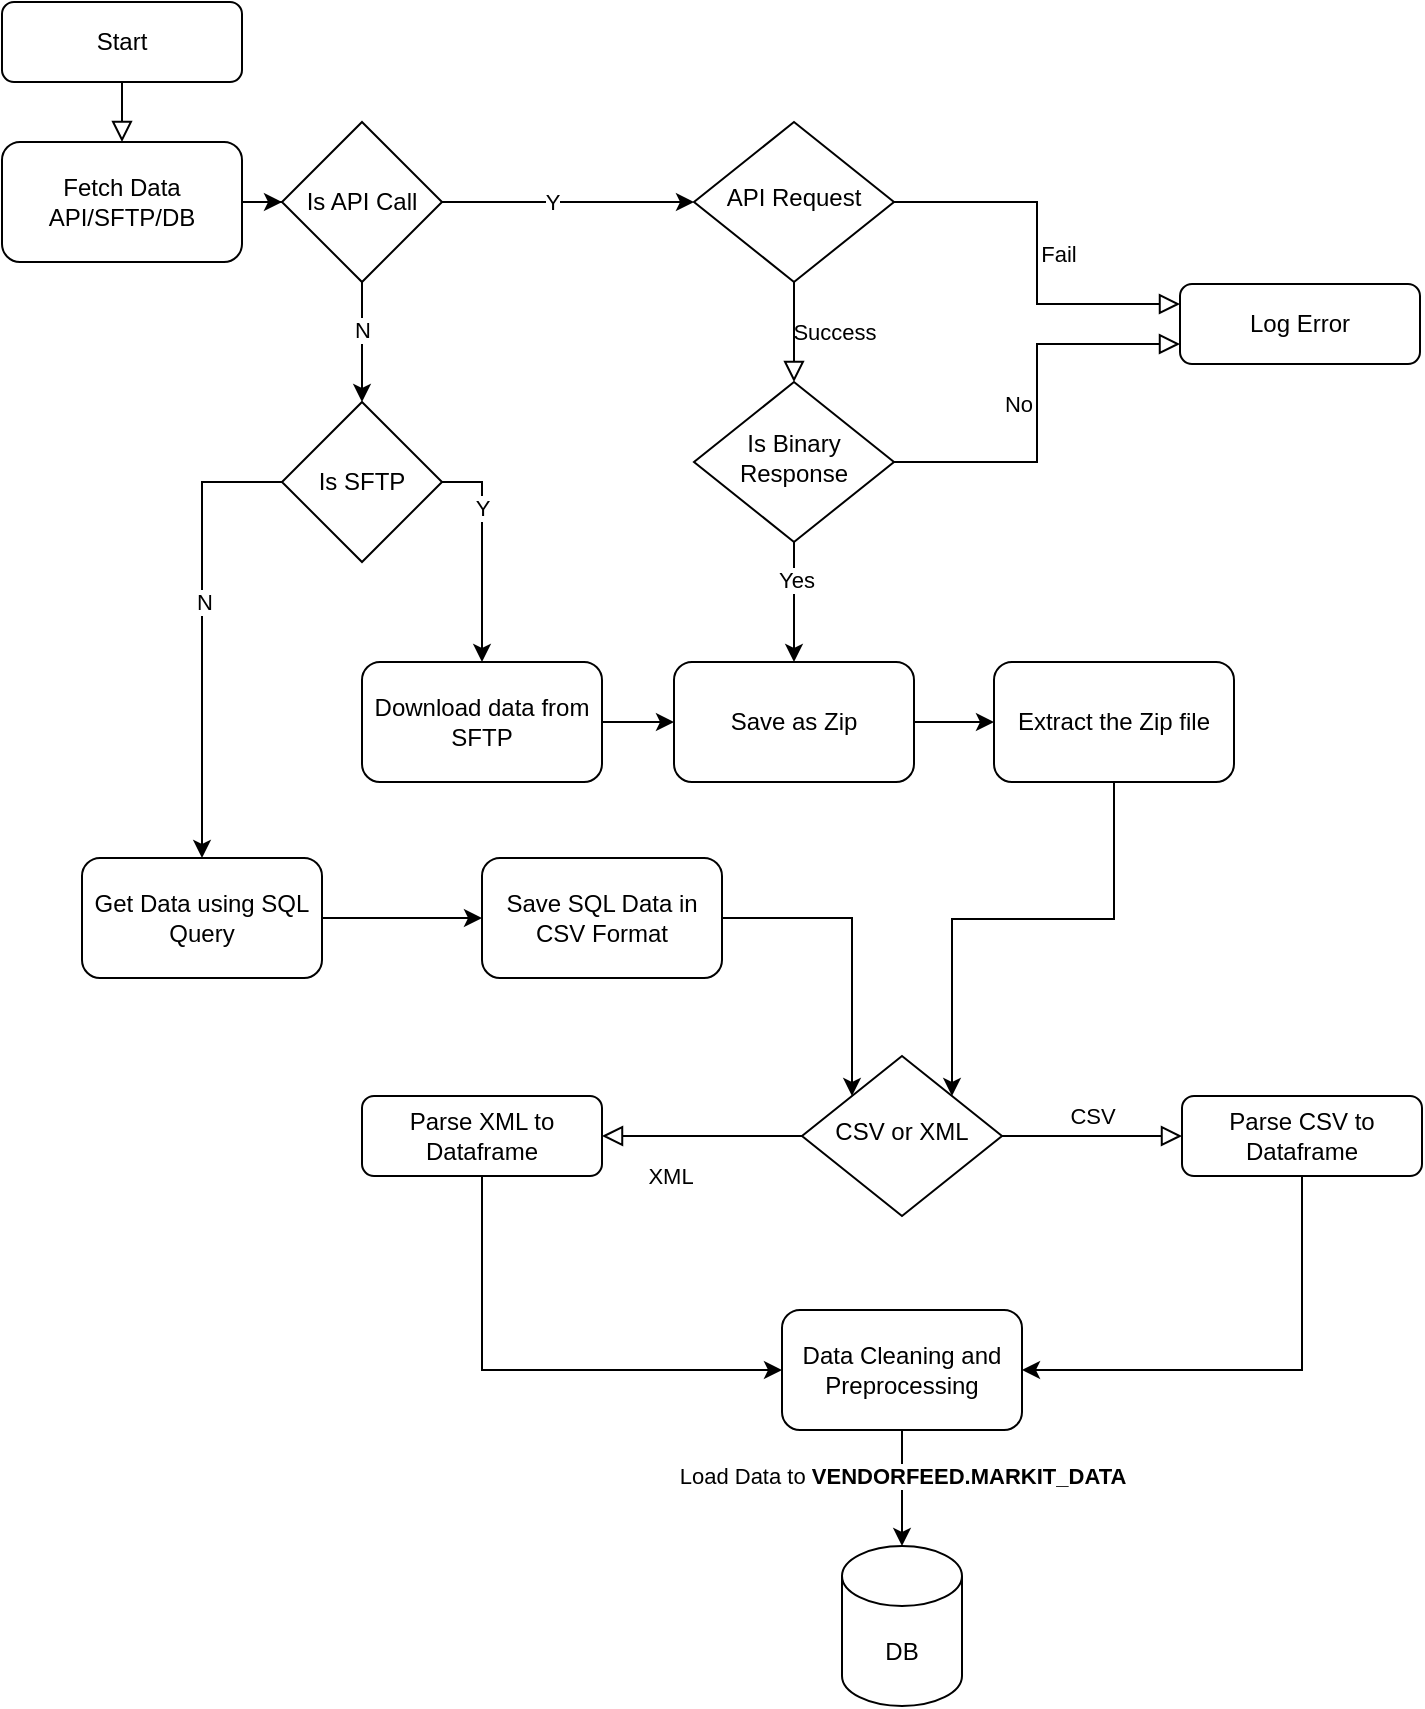 <mxfile version="25.0.1">
  <diagram id="C5RBs43oDa-KdzZeNtuy" name="Page-1">
    <mxGraphModel dx="1242" dy="819" grid="1" gridSize="10" guides="1" tooltips="1" connect="1" arrows="1" fold="1" page="1" pageScale="1" pageWidth="827" pageHeight="1169" math="0" shadow="0">
      <root>
        <mxCell id="WIyWlLk6GJQsqaUBKTNV-0" />
        <mxCell id="WIyWlLk6GJQsqaUBKTNV-1" parent="WIyWlLk6GJQsqaUBKTNV-0" />
        <mxCell id="WIyWlLk6GJQsqaUBKTNV-2" value="" style="rounded=0;html=1;jettySize=auto;orthogonalLoop=1;fontSize=11;endArrow=block;endFill=0;endSize=8;strokeWidth=1;shadow=0;labelBackgroundColor=none;edgeStyle=orthogonalEdgeStyle;entryX=0.5;entryY=0;entryDx=0;entryDy=0;" parent="WIyWlLk6GJQsqaUBKTNV-1" source="WIyWlLk6GJQsqaUBKTNV-3" target="ON_xVF4CwLUAhyaOUKDL-0" edge="1">
          <mxGeometry relative="1" as="geometry" />
        </mxCell>
        <mxCell id="WIyWlLk6GJQsqaUBKTNV-3" value="Start" style="rounded=1;whiteSpace=wrap;html=1;fontSize=12;glass=0;strokeWidth=1;shadow=0;" parent="WIyWlLk6GJQsqaUBKTNV-1" vertex="1">
          <mxGeometry x="50" y="30" width="120" height="40" as="geometry" />
        </mxCell>
        <mxCell id="WIyWlLk6GJQsqaUBKTNV-4" value="Success" style="rounded=0;html=1;jettySize=auto;orthogonalLoop=1;fontSize=11;endArrow=block;endFill=0;endSize=8;strokeWidth=1;shadow=0;labelBackgroundColor=none;edgeStyle=orthogonalEdgeStyle;" parent="WIyWlLk6GJQsqaUBKTNV-1" source="WIyWlLk6GJQsqaUBKTNV-6" target="qupqHcWPg421VTkxKgoq-2" edge="1">
          <mxGeometry y="20" relative="1" as="geometry">
            <mxPoint as="offset" />
          </mxGeometry>
        </mxCell>
        <mxCell id="WIyWlLk6GJQsqaUBKTNV-5" value="Fail" style="edgeStyle=orthogonalEdgeStyle;rounded=0;html=1;jettySize=auto;orthogonalLoop=1;fontSize=11;endArrow=block;endFill=0;endSize=8;strokeWidth=1;shadow=0;labelBackgroundColor=none;entryX=0;entryY=0.25;entryDx=0;entryDy=0;" parent="WIyWlLk6GJQsqaUBKTNV-1" source="WIyWlLk6GJQsqaUBKTNV-6" target="WIyWlLk6GJQsqaUBKTNV-7" edge="1">
          <mxGeometry y="10" relative="1" as="geometry">
            <mxPoint as="offset" />
          </mxGeometry>
        </mxCell>
        <mxCell id="WIyWlLk6GJQsqaUBKTNV-6" value="API Request" style="rhombus;whiteSpace=wrap;html=1;shadow=0;fontFamily=Helvetica;fontSize=12;align=center;strokeWidth=1;spacing=6;spacingTop=-4;" parent="WIyWlLk6GJQsqaUBKTNV-1" vertex="1">
          <mxGeometry x="396" y="90" width="100" height="80" as="geometry" />
        </mxCell>
        <mxCell id="WIyWlLk6GJQsqaUBKTNV-7" value="Log Error" style="rounded=1;whiteSpace=wrap;html=1;fontSize=12;glass=0;strokeWidth=1;shadow=0;" parent="WIyWlLk6GJQsqaUBKTNV-1" vertex="1">
          <mxGeometry x="639" y="171" width="120" height="40" as="geometry" />
        </mxCell>
        <mxCell id="WIyWlLk6GJQsqaUBKTNV-8" value="XML" style="rounded=0;html=1;jettySize=auto;orthogonalLoop=1;fontSize=11;endArrow=block;endFill=0;endSize=8;strokeWidth=1;shadow=0;labelBackgroundColor=none;edgeStyle=orthogonalEdgeStyle;" parent="WIyWlLk6GJQsqaUBKTNV-1" source="WIyWlLk6GJQsqaUBKTNV-10" target="WIyWlLk6GJQsqaUBKTNV-11" edge="1">
          <mxGeometry x="0.333" y="20" relative="1" as="geometry">
            <mxPoint as="offset" />
          </mxGeometry>
        </mxCell>
        <mxCell id="WIyWlLk6GJQsqaUBKTNV-9" value="CSV" style="edgeStyle=orthogonalEdgeStyle;rounded=0;html=1;jettySize=auto;orthogonalLoop=1;fontSize=11;endArrow=block;endFill=0;endSize=8;strokeWidth=1;shadow=0;labelBackgroundColor=none;" parent="WIyWlLk6GJQsqaUBKTNV-1" source="WIyWlLk6GJQsqaUBKTNV-10" target="WIyWlLk6GJQsqaUBKTNV-12" edge="1">
          <mxGeometry y="10" relative="1" as="geometry">
            <mxPoint as="offset" />
          </mxGeometry>
        </mxCell>
        <mxCell id="WIyWlLk6GJQsqaUBKTNV-10" value="CSV or XML" style="rhombus;whiteSpace=wrap;html=1;shadow=0;fontFamily=Helvetica;fontSize=12;align=center;strokeWidth=1;spacing=6;spacingTop=-4;" parent="WIyWlLk6GJQsqaUBKTNV-1" vertex="1">
          <mxGeometry x="450" y="557" width="100" height="80" as="geometry" />
        </mxCell>
        <mxCell id="ON_xVF4CwLUAhyaOUKDL-18" style="edgeStyle=orthogonalEdgeStyle;rounded=0;orthogonalLoop=1;jettySize=auto;html=1;entryX=0;entryY=0.5;entryDx=0;entryDy=0;" edge="1" parent="WIyWlLk6GJQsqaUBKTNV-1" source="WIyWlLk6GJQsqaUBKTNV-11" target="lzUQdhj4amosFNwFvth0-2">
          <mxGeometry relative="1" as="geometry">
            <Array as="points">
              <mxPoint x="290" y="714" />
            </Array>
          </mxGeometry>
        </mxCell>
        <mxCell id="WIyWlLk6GJQsqaUBKTNV-11" value="Parse XML to Dataframe" style="rounded=1;whiteSpace=wrap;html=1;fontSize=12;glass=0;strokeWidth=1;shadow=0;" parent="WIyWlLk6GJQsqaUBKTNV-1" vertex="1">
          <mxGeometry x="230" y="577" width="120" height="40" as="geometry" />
        </mxCell>
        <mxCell id="lzUQdhj4amosFNwFvth0-3" style="edgeStyle=orthogonalEdgeStyle;rounded=0;orthogonalLoop=1;jettySize=auto;html=1;entryX=1;entryY=0.5;entryDx=0;entryDy=0;" parent="WIyWlLk6GJQsqaUBKTNV-1" source="WIyWlLk6GJQsqaUBKTNV-12" target="lzUQdhj4amosFNwFvth0-2" edge="1">
          <mxGeometry relative="1" as="geometry">
            <Array as="points">
              <mxPoint x="700" y="714" />
            </Array>
          </mxGeometry>
        </mxCell>
        <mxCell id="WIyWlLk6GJQsqaUBKTNV-12" value="Parse CSV to Dataframe" style="rounded=1;whiteSpace=wrap;html=1;fontSize=12;glass=0;strokeWidth=1;shadow=0;" parent="WIyWlLk6GJQsqaUBKTNV-1" vertex="1">
          <mxGeometry x="640" y="577" width="120" height="40" as="geometry" />
        </mxCell>
        <mxCell id="qupqHcWPg421VTkxKgoq-1" style="edgeStyle=orthogonalEdgeStyle;rounded=0;orthogonalLoop=1;jettySize=auto;html=1;entryX=1;entryY=0;entryDx=0;entryDy=0;exitX=0.5;exitY=1;exitDx=0;exitDy=0;" parent="WIyWlLk6GJQsqaUBKTNV-1" source="lzUQdhj4amosFNwFvth0-0" target="WIyWlLk6GJQsqaUBKTNV-10" edge="1">
          <mxGeometry relative="1" as="geometry" />
        </mxCell>
        <mxCell id="lzUQdhj4amosFNwFvth0-1" style="edgeStyle=orthogonalEdgeStyle;rounded=0;orthogonalLoop=1;jettySize=auto;html=1;" parent="WIyWlLk6GJQsqaUBKTNV-1" source="qupqHcWPg421VTkxKgoq-0" target="lzUQdhj4amosFNwFvth0-0" edge="1">
          <mxGeometry relative="1" as="geometry" />
        </mxCell>
        <mxCell id="qupqHcWPg421VTkxKgoq-0" value="Save as Zip" style="rounded=1;whiteSpace=wrap;html=1;" parent="WIyWlLk6GJQsqaUBKTNV-1" vertex="1">
          <mxGeometry x="386" y="360" width="120" height="60" as="geometry" />
        </mxCell>
        <mxCell id="qupqHcWPg421VTkxKgoq-7" style="edgeStyle=orthogonalEdgeStyle;rounded=0;orthogonalLoop=1;jettySize=auto;html=1;entryX=0.5;entryY=0;entryDx=0;entryDy=0;" parent="WIyWlLk6GJQsqaUBKTNV-1" source="qupqHcWPg421VTkxKgoq-2" target="qupqHcWPg421VTkxKgoq-0" edge="1">
          <mxGeometry relative="1" as="geometry" />
        </mxCell>
        <mxCell id="qupqHcWPg421VTkxKgoq-10" value="Yes" style="edgeLabel;html=1;align=center;verticalAlign=middle;resizable=0;points=[];" parent="qupqHcWPg421VTkxKgoq-7" vertex="1" connectable="0">
          <mxGeometry x="-0.36" y="1" relative="1" as="geometry">
            <mxPoint as="offset" />
          </mxGeometry>
        </mxCell>
        <mxCell id="qupqHcWPg421VTkxKgoq-2" value="Is Binary Response" style="rhombus;whiteSpace=wrap;html=1;shadow=0;fontFamily=Helvetica;fontSize=12;align=center;strokeWidth=1;spacing=6;spacingTop=-4;" parent="WIyWlLk6GJQsqaUBKTNV-1" vertex="1">
          <mxGeometry x="396" y="220" width="100" height="80" as="geometry" />
        </mxCell>
        <mxCell id="qupqHcWPg421VTkxKgoq-4" value="No" style="edgeStyle=orthogonalEdgeStyle;rounded=0;html=1;jettySize=auto;orthogonalLoop=1;fontSize=11;endArrow=block;endFill=0;endSize=8;strokeWidth=1;shadow=0;labelBackgroundColor=none;exitX=1;exitY=0.5;exitDx=0;exitDy=0;entryX=0;entryY=0.75;entryDx=0;entryDy=0;" parent="WIyWlLk6GJQsqaUBKTNV-1" source="qupqHcWPg421VTkxKgoq-2" target="WIyWlLk6GJQsqaUBKTNV-7" edge="1">
          <mxGeometry y="10" relative="1" as="geometry">
            <mxPoint as="offset" />
            <mxPoint x="310" y="340" as="sourcePoint" />
            <mxPoint x="360" y="340" as="targetPoint" />
          </mxGeometry>
        </mxCell>
        <mxCell id="lzUQdhj4amosFNwFvth0-0" value="Extract the Zip file" style="rounded=1;whiteSpace=wrap;html=1;" parent="WIyWlLk6GJQsqaUBKTNV-1" vertex="1">
          <mxGeometry x="546" y="360" width="120" height="60" as="geometry" />
        </mxCell>
        <mxCell id="lzUQdhj4amosFNwFvth0-2" value="Data Cleaning and Preprocessing" style="rounded=1;whiteSpace=wrap;html=1;" parent="WIyWlLk6GJQsqaUBKTNV-1" vertex="1">
          <mxGeometry x="440" y="684" width="120" height="60" as="geometry" />
        </mxCell>
        <mxCell id="lzUQdhj4amosFNwFvth0-6" value="DB" style="shape=cylinder3;whiteSpace=wrap;html=1;boundedLbl=1;backgroundOutline=1;size=15;" parent="WIyWlLk6GJQsqaUBKTNV-1" vertex="1">
          <mxGeometry x="470" y="802" width="60" height="80" as="geometry" />
        </mxCell>
        <mxCell id="lzUQdhj4amosFNwFvth0-7" style="edgeStyle=orthogonalEdgeStyle;rounded=0;orthogonalLoop=1;jettySize=auto;html=1;entryX=0.5;entryY=0;entryDx=0;entryDy=0;entryPerimeter=0;" parent="WIyWlLk6GJQsqaUBKTNV-1" source="lzUQdhj4amosFNwFvth0-2" target="lzUQdhj4amosFNwFvth0-6" edge="1">
          <mxGeometry relative="1" as="geometry" />
        </mxCell>
        <mxCell id="lzUQdhj4amosFNwFvth0-8" value="Load Data to &lt;b&gt;VENDORFEED.MARKIT_DATA&lt;/b&gt;" style="edgeLabel;html=1;align=center;verticalAlign=middle;resizable=0;points=[];" parent="lzUQdhj4amosFNwFvth0-7" vertex="1" connectable="0">
          <mxGeometry x="-0.229" relative="1" as="geometry">
            <mxPoint as="offset" />
          </mxGeometry>
        </mxCell>
        <mxCell id="ON_xVF4CwLUAhyaOUKDL-1" style="edgeStyle=orthogonalEdgeStyle;rounded=0;orthogonalLoop=1;jettySize=auto;html=1;entryX=0;entryY=0.5;entryDx=0;entryDy=0;" edge="1" parent="WIyWlLk6GJQsqaUBKTNV-1" source="ON_xVF4CwLUAhyaOUKDL-0" target="ON_xVF4CwLUAhyaOUKDL-4">
          <mxGeometry relative="1" as="geometry" />
        </mxCell>
        <mxCell id="ON_xVF4CwLUAhyaOUKDL-0" value="Fetch Data&lt;br&gt;API/SFTP/DB" style="rounded=1;whiteSpace=wrap;html=1;" vertex="1" parent="WIyWlLk6GJQsqaUBKTNV-1">
          <mxGeometry x="50" y="100" width="120" height="60" as="geometry" />
        </mxCell>
        <mxCell id="ON_xVF4CwLUAhyaOUKDL-16" style="edgeStyle=orthogonalEdgeStyle;rounded=0;orthogonalLoop=1;jettySize=auto;html=1;entryX=0;entryY=0.5;entryDx=0;entryDy=0;" edge="1" parent="WIyWlLk6GJQsqaUBKTNV-1" source="ON_xVF4CwLUAhyaOUKDL-3" target="ON_xVF4CwLUAhyaOUKDL-15">
          <mxGeometry relative="1" as="geometry" />
        </mxCell>
        <mxCell id="ON_xVF4CwLUAhyaOUKDL-3" value="Get Data using SQL Query" style="rounded=1;whiteSpace=wrap;html=1;" vertex="1" parent="WIyWlLk6GJQsqaUBKTNV-1">
          <mxGeometry x="90" y="458" width="120" height="60" as="geometry" />
        </mxCell>
        <mxCell id="ON_xVF4CwLUAhyaOUKDL-5" style="edgeStyle=orthogonalEdgeStyle;rounded=0;orthogonalLoop=1;jettySize=auto;html=1;entryX=0;entryY=0.5;entryDx=0;entryDy=0;" edge="1" parent="WIyWlLk6GJQsqaUBKTNV-1" source="ON_xVF4CwLUAhyaOUKDL-4" target="WIyWlLk6GJQsqaUBKTNV-6">
          <mxGeometry relative="1" as="geometry" />
        </mxCell>
        <mxCell id="ON_xVF4CwLUAhyaOUKDL-6" value="Y" style="edgeLabel;html=1;align=center;verticalAlign=middle;resizable=0;points=[];" vertex="1" connectable="0" parent="ON_xVF4CwLUAhyaOUKDL-5">
          <mxGeometry x="-0.135" relative="1" as="geometry">
            <mxPoint as="offset" />
          </mxGeometry>
        </mxCell>
        <mxCell id="ON_xVF4CwLUAhyaOUKDL-9" style="edgeStyle=orthogonalEdgeStyle;rounded=0;orthogonalLoop=1;jettySize=auto;html=1;entryX=0.5;entryY=0;entryDx=0;entryDy=0;" edge="1" parent="WIyWlLk6GJQsqaUBKTNV-1" source="ON_xVF4CwLUAhyaOUKDL-4" target="ON_xVF4CwLUAhyaOUKDL-7">
          <mxGeometry relative="1" as="geometry" />
        </mxCell>
        <mxCell id="ON_xVF4CwLUAhyaOUKDL-12" value="N" style="edgeLabel;html=1;align=center;verticalAlign=middle;resizable=0;points=[];" vertex="1" connectable="0" parent="ON_xVF4CwLUAhyaOUKDL-9">
          <mxGeometry x="-0.215" relative="1" as="geometry">
            <mxPoint as="offset" />
          </mxGeometry>
        </mxCell>
        <mxCell id="ON_xVF4CwLUAhyaOUKDL-4" value="Is API Call" style="rhombus;whiteSpace=wrap;html=1;" vertex="1" parent="WIyWlLk6GJQsqaUBKTNV-1">
          <mxGeometry x="190" y="90" width="80" height="80" as="geometry" />
        </mxCell>
        <mxCell id="ON_xVF4CwLUAhyaOUKDL-10" style="edgeStyle=orthogonalEdgeStyle;rounded=0;orthogonalLoop=1;jettySize=auto;html=1;entryX=0.5;entryY=0;entryDx=0;entryDy=0;exitX=1;exitY=0.5;exitDx=0;exitDy=0;" edge="1" parent="WIyWlLk6GJQsqaUBKTNV-1" source="ON_xVF4CwLUAhyaOUKDL-7" target="ON_xVF4CwLUAhyaOUKDL-20">
          <mxGeometry relative="1" as="geometry" />
        </mxCell>
        <mxCell id="ON_xVF4CwLUAhyaOUKDL-11" value="Y" style="edgeLabel;html=1;align=center;verticalAlign=middle;resizable=0;points=[];" vertex="1" connectable="0" parent="ON_xVF4CwLUAhyaOUKDL-10">
          <mxGeometry x="-0.399" relative="1" as="geometry">
            <mxPoint as="offset" />
          </mxGeometry>
        </mxCell>
        <mxCell id="ON_xVF4CwLUAhyaOUKDL-13" style="edgeStyle=orthogonalEdgeStyle;rounded=0;orthogonalLoop=1;jettySize=auto;html=1;entryX=0.5;entryY=0;entryDx=0;entryDy=0;exitX=0;exitY=0.5;exitDx=0;exitDy=0;" edge="1" parent="WIyWlLk6GJQsqaUBKTNV-1" source="ON_xVF4CwLUAhyaOUKDL-7" target="ON_xVF4CwLUAhyaOUKDL-3">
          <mxGeometry relative="1" as="geometry" />
        </mxCell>
        <mxCell id="ON_xVF4CwLUAhyaOUKDL-19" value="N" style="edgeLabel;html=1;align=center;verticalAlign=middle;resizable=0;points=[];" vertex="1" connectable="0" parent="ON_xVF4CwLUAhyaOUKDL-13">
          <mxGeometry x="-0.127" y="1" relative="1" as="geometry">
            <mxPoint as="offset" />
          </mxGeometry>
        </mxCell>
        <mxCell id="ON_xVF4CwLUAhyaOUKDL-7" value="Is SFTP" style="rhombus;whiteSpace=wrap;html=1;" vertex="1" parent="WIyWlLk6GJQsqaUBKTNV-1">
          <mxGeometry x="190" y="230" width="80" height="80" as="geometry" />
        </mxCell>
        <mxCell id="ON_xVF4CwLUAhyaOUKDL-17" style="edgeStyle=orthogonalEdgeStyle;rounded=0;orthogonalLoop=1;jettySize=auto;html=1;entryX=0;entryY=0;entryDx=0;entryDy=0;" edge="1" parent="WIyWlLk6GJQsqaUBKTNV-1" source="ON_xVF4CwLUAhyaOUKDL-15" target="WIyWlLk6GJQsqaUBKTNV-10">
          <mxGeometry relative="1" as="geometry" />
        </mxCell>
        <mxCell id="ON_xVF4CwLUAhyaOUKDL-15" value="Save SQL Data in CSV Format" style="rounded=1;whiteSpace=wrap;html=1;" vertex="1" parent="WIyWlLk6GJQsqaUBKTNV-1">
          <mxGeometry x="290" y="458" width="120" height="60" as="geometry" />
        </mxCell>
        <mxCell id="ON_xVF4CwLUAhyaOUKDL-21" style="edgeStyle=orthogonalEdgeStyle;rounded=0;orthogonalLoop=1;jettySize=auto;html=1;entryX=0;entryY=0.5;entryDx=0;entryDy=0;" edge="1" parent="WIyWlLk6GJQsqaUBKTNV-1" source="ON_xVF4CwLUAhyaOUKDL-20" target="qupqHcWPg421VTkxKgoq-0">
          <mxGeometry relative="1" as="geometry" />
        </mxCell>
        <mxCell id="ON_xVF4CwLUAhyaOUKDL-20" value="Download data from SFTP" style="rounded=1;whiteSpace=wrap;html=1;" vertex="1" parent="WIyWlLk6GJQsqaUBKTNV-1">
          <mxGeometry x="230" y="360" width="120" height="60" as="geometry" />
        </mxCell>
      </root>
    </mxGraphModel>
  </diagram>
</mxfile>
